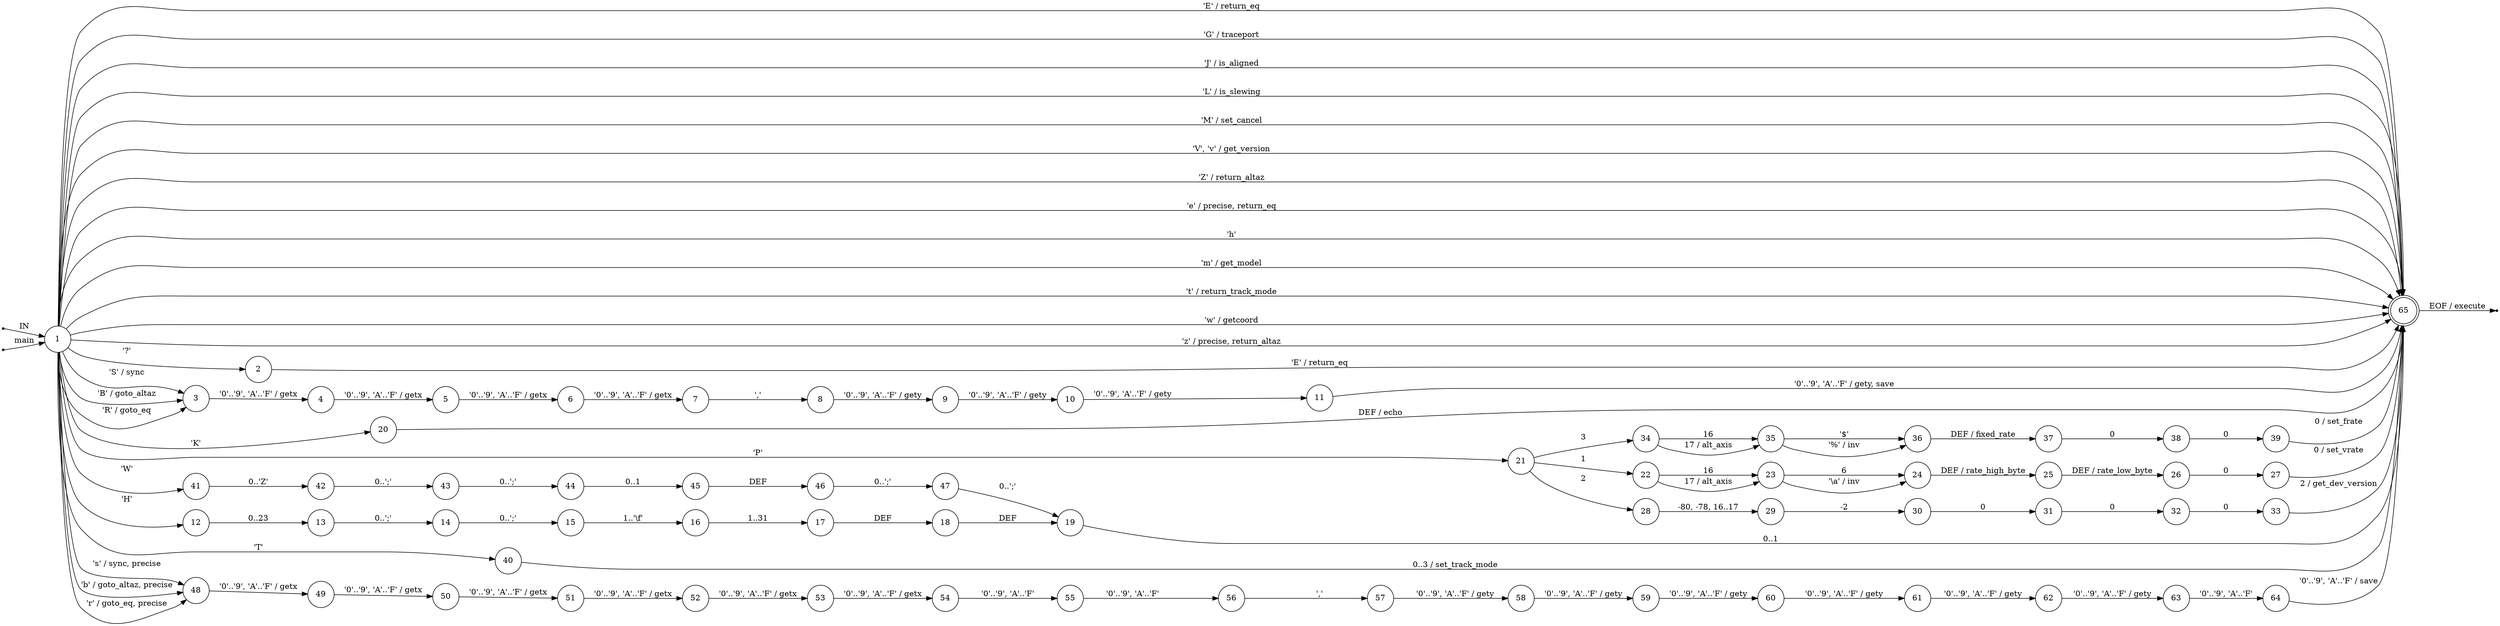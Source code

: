 digraph command {
	rankdir=LR;
	node [ shape = point ];
	ENTRY;
	en_1;
	eof_65;
	node [ shape = circle, height = 0.2 ];
	node [ fixedsize = true, height = 0.65, shape = doublecircle ];
	65;
	node [ shape = circle ];
	1 -> 2 [ label = "'?'" ];
	1 -> 3 [ label = "'B' / goto_altaz" ];
	1 -> 65 [ label = "'E' / return_eq" ];
	1 -> 65 [ label = "'G' / traceport" ];
	1 -> 12 [ label = "'H'" ];
	1 -> 65 [ label = "'J' / is_aligned" ];
	1 -> 20 [ label = "'K'" ];
	1 -> 65 [ label = "'L' / is_slewing" ];
	1 -> 65 [ label = "'M' / set_cancel" ];
	1 -> 21 [ label = "'P'" ];
	1 -> 3 [ label = "'R' / goto_eq" ];
	1 -> 3 [ label = "'S' / sync" ];
	1 -> 40 [ label = "'T'" ];
	1 -> 65 [ label = "'V', 'v' / get_version" ];
	1 -> 41 [ label = "'W'" ];
	1 -> 65 [ label = "'Z' / return_altaz" ];
	1 -> 48 [ label = "'b' / goto_altaz, precise" ];
	1 -> 65 [ label = "'e' / precise, return_eq" ];
	1 -> 65 [ label = "'h'" ];
	1 -> 65 [ label = "'m' / get_model" ];
	1 -> 48 [ label = "'r' / goto_eq, precise" ];
	1 -> 48 [ label = "'s' / sync, precise" ];
	1 -> 65 [ label = "'t' / return_track_mode" ];
	1 -> 65 [ label = "'w' / getcoord" ];
	1 -> 65 [ label = "'z' / precise, return_altaz" ];
	2 -> 65 [ label = "'E' / return_eq" ];
	3 -> 4 [ label = "'0'..'9', 'A'..'F' / getx" ];
	4 -> 5 [ label = "'0'..'9', 'A'..'F' / getx" ];
	5 -> 6 [ label = "'0'..'9', 'A'..'F' / getx" ];
	6 -> 7 [ label = "'0'..'9', 'A'..'F' / getx" ];
	7 -> 8 [ label = "','" ];
	8 -> 9 [ label = "'0'..'9', 'A'..'F' / gety" ];
	9 -> 10 [ label = "'0'..'9', 'A'..'F' / gety" ];
	10 -> 11 [ label = "'0'..'9', 'A'..'F' / gety" ];
	11 -> 65 [ label = "'0'..'9', 'A'..'F' / gety, save" ];
	12 -> 13 [ label = "0..23" ];
	13 -> 14 [ label = "0..';'" ];
	14 -> 15 [ label = "0..';'" ];
	15 -> 16 [ label = "1..'\\f'" ];
	16 -> 17 [ label = "1..31" ];
	17 -> 18 [ label = "DEF" ];
	18 -> 19 [ label = "DEF" ];
	19 -> 65 [ label = "0..1" ];
	20 -> 65 [ label = "DEF / echo" ];
	21 -> 22 [ label = "1" ];
	21 -> 28 [ label = "2" ];
	21 -> 34 [ label = "3" ];
	22 -> 23 [ label = "16" ];
	22 -> 23 [ label = "17 / alt_axis" ];
	23 -> 24 [ label = "6" ];
	23 -> 24 [ label = "'\\a' / inv" ];
	24 -> 25 [ label = "DEF / rate_high_byte" ];
	25 -> 26 [ label = "DEF / rate_low_byte" ];
	26 -> 27 [ label = "0" ];
	27 -> 65 [ label = "0 / set_vrate" ];
	28 -> 29 [ label = "-80, -78, 16..17" ];
	29 -> 30 [ label = "-2" ];
	30 -> 31 [ label = "0" ];
	31 -> 32 [ label = "0" ];
	32 -> 33 [ label = "0" ];
	33 -> 65 [ label = "2 / get_dev_version" ];
	34 -> 35 [ label = "16" ];
	34 -> 35 [ label = "17 / alt_axis" ];
	35 -> 36 [ label = "'$'" ];
	35 -> 36 [ label = "'%' / inv" ];
	36 -> 37 [ label = "DEF / fixed_rate" ];
	37 -> 38 [ label = "0" ];
	38 -> 39 [ label = "0" ];
	39 -> 65 [ label = "0 / set_frate" ];
	40 -> 65 [ label = "0..3 / set_track_mode" ];
	41 -> 42 [ label = "0..'Z'" ];
	42 -> 43 [ label = "0..';'" ];
	43 -> 44 [ label = "0..';'" ];
	44 -> 45 [ label = "0..1" ];
	45 -> 46 [ label = "DEF" ];
	46 -> 47 [ label = "0..';'" ];
	47 -> 19 [ label = "0..';'" ];
	48 -> 49 [ label = "'0'..'9', 'A'..'F' / getx" ];
	49 -> 50 [ label = "'0'..'9', 'A'..'F' / getx" ];
	50 -> 51 [ label = "'0'..'9', 'A'..'F' / getx" ];
	51 -> 52 [ label = "'0'..'9', 'A'..'F' / getx" ];
	52 -> 53 [ label = "'0'..'9', 'A'..'F' / getx" ];
	53 -> 54 [ label = "'0'..'9', 'A'..'F' / getx" ];
	54 -> 55 [ label = "'0'..'9', 'A'..'F'" ];
	55 -> 56 [ label = "'0'..'9', 'A'..'F'" ];
	56 -> 57 [ label = "','" ];
	57 -> 58 [ label = "'0'..'9', 'A'..'F' / gety" ];
	58 -> 59 [ label = "'0'..'9', 'A'..'F' / gety" ];
	59 -> 60 [ label = "'0'..'9', 'A'..'F' / gety" ];
	60 -> 61 [ label = "'0'..'9', 'A'..'F' / gety" ];
	61 -> 62 [ label = "'0'..'9', 'A'..'F' / gety" ];
	62 -> 63 [ label = "'0'..'9', 'A'..'F' / gety" ];
	63 -> 64 [ label = "'0'..'9', 'A'..'F'" ];
	64 -> 65 [ label = "'0'..'9', 'A'..'F' / save" ];
	ENTRY -> 1 [ label = "IN" ];
	en_1 -> 1 [ label = "main" ];
	65 -> eof_65 [ label = "EOF / execute" ];
}
